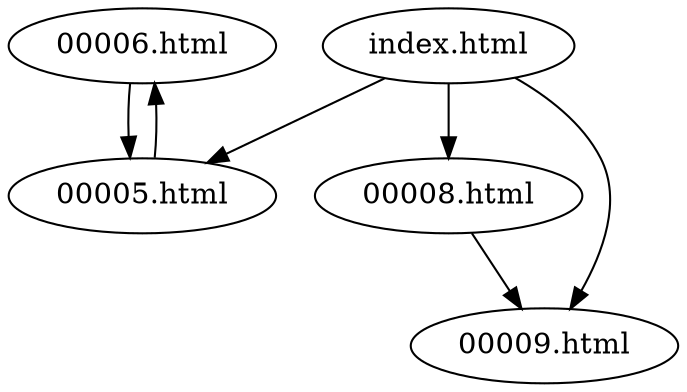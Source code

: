 digraph Zine {
    "00006.html" -> "00005.html";
    "00008.html" -> "00009.html";
    "00005.html" -> "00006.html";
    "index.html" -> "00009.html";
    "index.html" -> "00005.html";
    "index.html" -> "00008.html";
}
